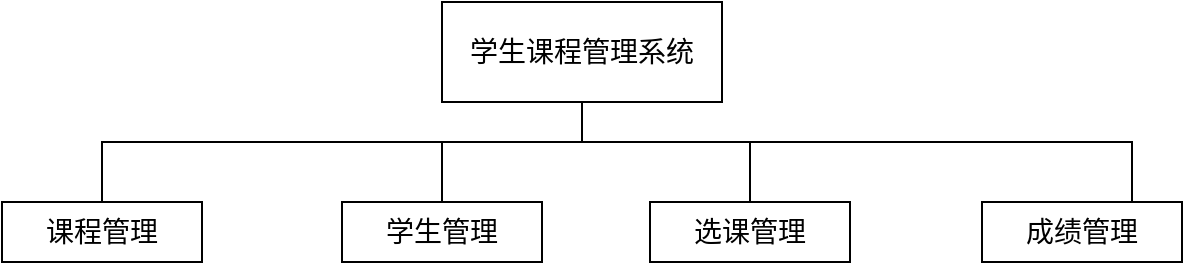 <mxfile version="21.0.6" type="github">
  <diagram name="第 1 页" id="ZKQgenZqyvktRb8qP5nn">
    <mxGraphModel dx="212" dy="189" grid="1" gridSize="10" guides="1" tooltips="1" connect="1" arrows="1" fold="1" page="1" pageScale="1" pageWidth="827" pageHeight="1169" math="0" shadow="0">
      <root>
        <mxCell id="0" />
        <mxCell id="1" parent="0" />
        <mxCell id="bRnCnBUYUYHnlaFGCwYw-6" style="edgeStyle=orthogonalEdgeStyle;rounded=0;orthogonalLoop=1;jettySize=auto;html=1;entryX=0.5;entryY=0;entryDx=0;entryDy=0;endArrow=none;endFill=0;" edge="1" parent="1" source="bRnCnBUYUYHnlaFGCwYw-1" target="bRnCnBUYUYHnlaFGCwYw-3">
          <mxGeometry relative="1" as="geometry">
            <Array as="points">
              <mxPoint x="380" y="160" />
              <mxPoint x="140" y="160" />
            </Array>
          </mxGeometry>
        </mxCell>
        <mxCell id="bRnCnBUYUYHnlaFGCwYw-7" style="edgeStyle=orthogonalEdgeStyle;rounded=0;orthogonalLoop=1;jettySize=auto;html=1;entryX=0.5;entryY=0;entryDx=0;entryDy=0;endArrow=none;endFill=0;" edge="1" parent="1" source="bRnCnBUYUYHnlaFGCwYw-1" target="bRnCnBUYUYHnlaFGCwYw-2">
          <mxGeometry relative="1" as="geometry">
            <Array as="points">
              <mxPoint x="380" y="160" />
              <mxPoint x="310" y="160" />
            </Array>
          </mxGeometry>
        </mxCell>
        <mxCell id="bRnCnBUYUYHnlaFGCwYw-8" style="edgeStyle=orthogonalEdgeStyle;rounded=0;orthogonalLoop=1;jettySize=auto;html=1;entryX=0.5;entryY=0;entryDx=0;entryDy=0;endArrow=none;endFill=0;" edge="1" parent="1" source="bRnCnBUYUYHnlaFGCwYw-1" target="bRnCnBUYUYHnlaFGCwYw-4">
          <mxGeometry relative="1" as="geometry">
            <Array as="points">
              <mxPoint x="380" y="160" />
              <mxPoint x="464" y="160" />
            </Array>
          </mxGeometry>
        </mxCell>
        <mxCell id="bRnCnBUYUYHnlaFGCwYw-9" style="edgeStyle=orthogonalEdgeStyle;rounded=0;orthogonalLoop=1;jettySize=auto;html=1;entryX=0.75;entryY=0;entryDx=0;entryDy=0;endArrow=none;endFill=0;" edge="1" parent="1" source="bRnCnBUYUYHnlaFGCwYw-1" target="bRnCnBUYUYHnlaFGCwYw-5">
          <mxGeometry relative="1" as="geometry">
            <Array as="points">
              <mxPoint x="380" y="160" />
              <mxPoint x="655" y="160" />
            </Array>
          </mxGeometry>
        </mxCell>
        <mxCell id="bRnCnBUYUYHnlaFGCwYw-1" value="&lt;font style=&quot;font-size: 14px;&quot;&gt;学生课程管理系统&lt;/font&gt;" style="rounded=0;whiteSpace=wrap;html=1;" vertex="1" parent="1">
          <mxGeometry x="310" y="90" width="140" height="50" as="geometry" />
        </mxCell>
        <mxCell id="bRnCnBUYUYHnlaFGCwYw-2" value="&lt;font style=&quot;font-size: 14px;&quot;&gt;学生管理&lt;/font&gt;" style="rounded=0;whiteSpace=wrap;html=1;" vertex="1" parent="1">
          <mxGeometry x="260" y="190" width="100" height="30" as="geometry" />
        </mxCell>
        <mxCell id="bRnCnBUYUYHnlaFGCwYw-3" value="&lt;span style=&quot;font-size: 14px;&quot;&gt;课程管理&lt;/span&gt;" style="rounded=0;whiteSpace=wrap;html=1;" vertex="1" parent="1">
          <mxGeometry x="90" y="190" width="100" height="30" as="geometry" />
        </mxCell>
        <mxCell id="bRnCnBUYUYHnlaFGCwYw-4" value="&lt;span style=&quot;font-size: 14px;&quot;&gt;选课管理&lt;/span&gt;" style="rounded=0;whiteSpace=wrap;html=1;" vertex="1" parent="1">
          <mxGeometry x="414" y="190" width="100" height="30" as="geometry" />
        </mxCell>
        <mxCell id="bRnCnBUYUYHnlaFGCwYw-5" value="&lt;span style=&quot;font-size: 14px;&quot;&gt;成绩管理&lt;/span&gt;" style="rounded=0;whiteSpace=wrap;html=1;" vertex="1" parent="1">
          <mxGeometry x="580" y="190" width="100" height="30" as="geometry" />
        </mxCell>
      </root>
    </mxGraphModel>
  </diagram>
</mxfile>
